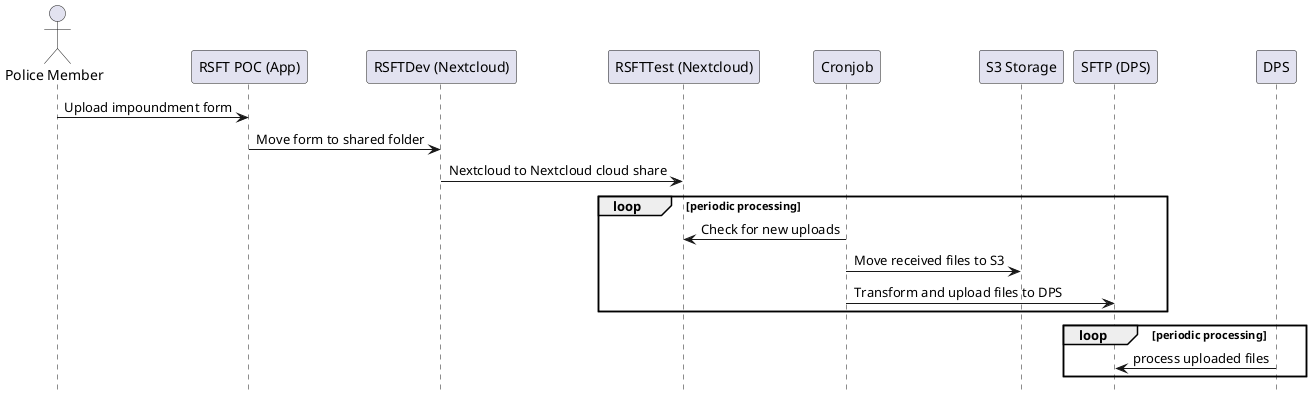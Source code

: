 @startuml
actor member as "Police Member"
participant app as "RSFT POC (App)"
participant dev as "RSFTDev (Nextcloud)"
participant test as "RSFTTest (Nextcloud)"
participant job as "Cronjob"
participant s3 as "S3 Storage"
participant sftp as "SFTP (DPS)"
participant dps as "DPS"

member -> app: Upload impoundment form
app -> dev: Move form to shared folder
dev -> test: Nextcloud to Nextcloud cloud share
loop periodic processing
    job -> test: Check for new uploads
    job -> s3: Move received files to S3
    job -> sftp: Transform and upload files to DPS
end

loop periodic processing
    dps -> sftp: process uploaded files
end

hide footbox
@enduml